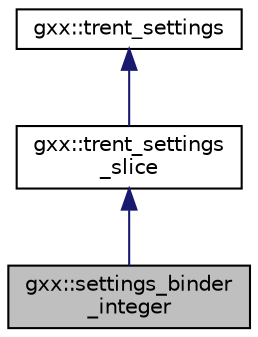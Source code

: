 digraph "gxx::settings_binder_integer"
{
  edge [fontname="Helvetica",fontsize="10",labelfontname="Helvetica",labelfontsize="10"];
  node [fontname="Helvetica",fontsize="10",shape=record];
  Node1 [label="gxx::settings_binder\l_integer",height=0.2,width=0.4,color="black", fillcolor="grey75", style="filled", fontcolor="black"];
  Node2 -> Node1 [dir="back",color="midnightblue",fontsize="10",style="solid",fontname="Helvetica"];
  Node2 [label="gxx::trent_settings\l_slice",height=0.2,width=0.4,color="black", fillcolor="white", style="filled",URL="$structgxx_1_1trent__settings__slice.html"];
  Node3 -> Node2 [dir="back",color="midnightblue",fontsize="10",style="solid",fontname="Helvetica"];
  Node3 [label="gxx::trent_settings",height=0.2,width=0.4,color="black", fillcolor="white", style="filled",URL="$structgxx_1_1trent__settings.html"];
}
